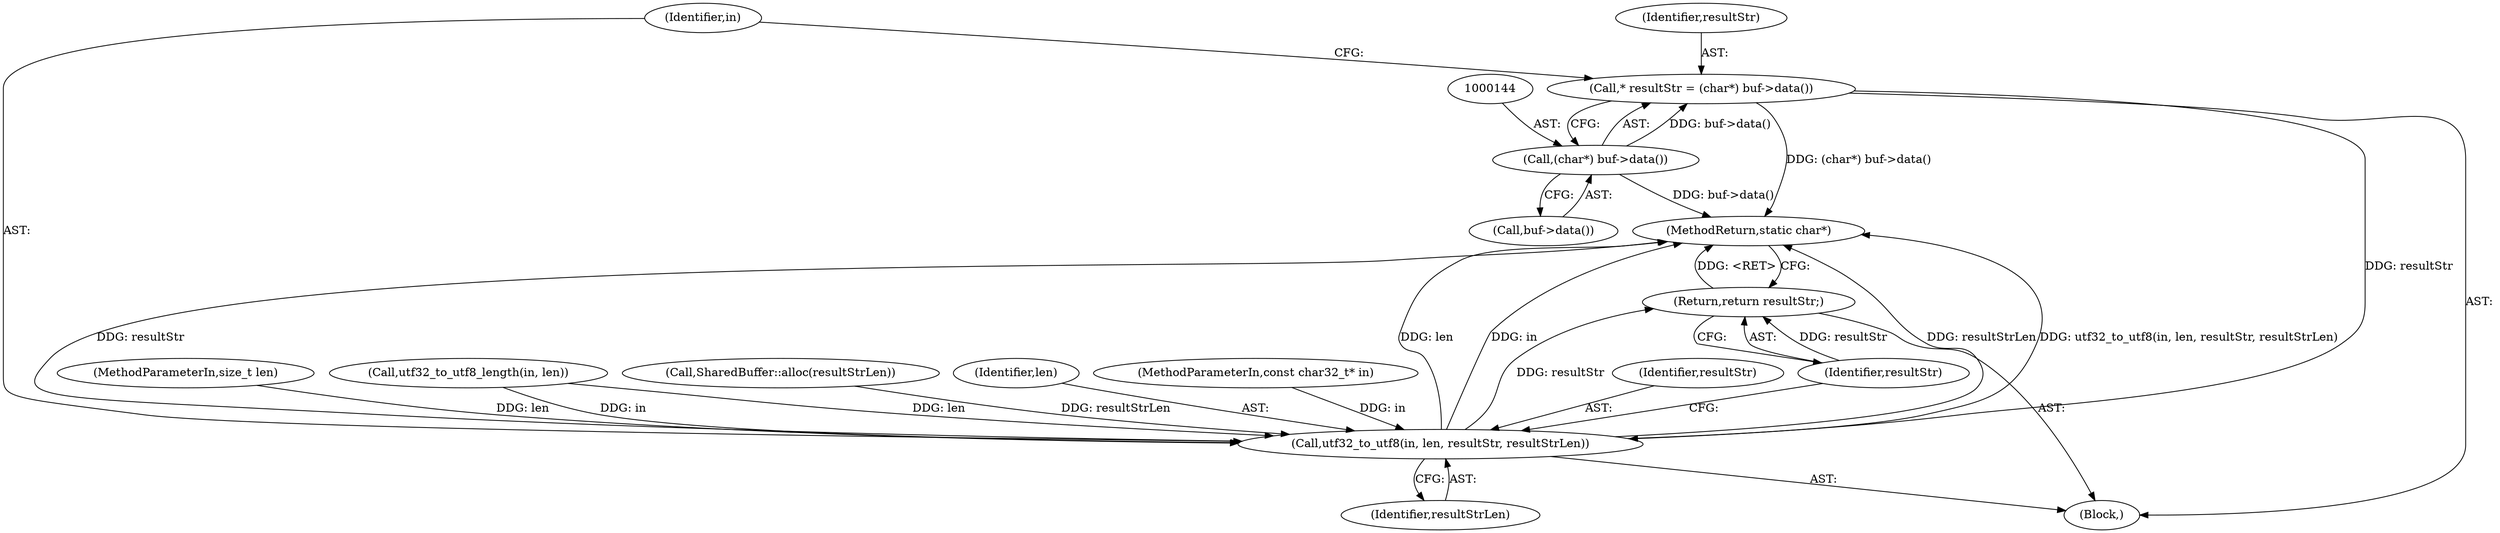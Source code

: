 digraph "0_Android_ecf5fd58a8f50362ce9e8d4245a33d56f29f142b_0@pointer" {
"1000141" [label="(Call,* resultStr = (char*) buf->data())"];
"1000143" [label="(Call,(char*) buf->data())"];
"1000146" [label="(Call,utf32_to_utf8(in, len, resultStr, resultStrLen))"];
"1000151" [label="(Return,return resultStr;)"];
"1000129" [label="(Call,SharedBuffer::alloc(resultStrLen))"];
"1000148" [label="(Identifier,len)"];
"1000101" [label="(MethodParameterIn,const char32_t* in)"];
"1000141" [label="(Call,* resultStr = (char*) buf->data())"];
"1000146" [label="(Call,utf32_to_utf8(in, len, resultStr, resultStrLen))"];
"1000145" [label="(Call,buf->data())"];
"1000150" [label="(Identifier,resultStrLen)"];
"1000142" [label="(Identifier,resultStr)"];
"1000149" [label="(Identifier,resultStr)"];
"1000143" [label="(Call,(char*) buf->data())"];
"1000152" [label="(Identifier,resultStr)"];
"1000151" [label="(Return,return resultStr;)"];
"1000153" [label="(MethodReturn,static char*)"];
"1000147" [label="(Identifier,in)"];
"1000103" [label="(Block,)"];
"1000102" [label="(MethodParameterIn,size_t len)"];
"1000115" [label="(Call,utf32_to_utf8_length(in, len))"];
"1000141" -> "1000103"  [label="AST: "];
"1000141" -> "1000143"  [label="CFG: "];
"1000142" -> "1000141"  [label="AST: "];
"1000143" -> "1000141"  [label="AST: "];
"1000147" -> "1000141"  [label="CFG: "];
"1000141" -> "1000153"  [label="DDG: (char*) buf->data()"];
"1000143" -> "1000141"  [label="DDG: buf->data()"];
"1000141" -> "1000146"  [label="DDG: resultStr"];
"1000143" -> "1000145"  [label="CFG: "];
"1000144" -> "1000143"  [label="AST: "];
"1000145" -> "1000143"  [label="AST: "];
"1000143" -> "1000153"  [label="DDG: buf->data()"];
"1000146" -> "1000103"  [label="AST: "];
"1000146" -> "1000150"  [label="CFG: "];
"1000147" -> "1000146"  [label="AST: "];
"1000148" -> "1000146"  [label="AST: "];
"1000149" -> "1000146"  [label="AST: "];
"1000150" -> "1000146"  [label="AST: "];
"1000152" -> "1000146"  [label="CFG: "];
"1000146" -> "1000153"  [label="DDG: resultStrLen"];
"1000146" -> "1000153"  [label="DDG: utf32_to_utf8(in, len, resultStr, resultStrLen)"];
"1000146" -> "1000153"  [label="DDG: resultStr"];
"1000146" -> "1000153"  [label="DDG: len"];
"1000146" -> "1000153"  [label="DDG: in"];
"1000115" -> "1000146"  [label="DDG: in"];
"1000115" -> "1000146"  [label="DDG: len"];
"1000101" -> "1000146"  [label="DDG: in"];
"1000102" -> "1000146"  [label="DDG: len"];
"1000129" -> "1000146"  [label="DDG: resultStrLen"];
"1000146" -> "1000151"  [label="DDG: resultStr"];
"1000151" -> "1000103"  [label="AST: "];
"1000151" -> "1000152"  [label="CFG: "];
"1000152" -> "1000151"  [label="AST: "];
"1000153" -> "1000151"  [label="CFG: "];
"1000151" -> "1000153"  [label="DDG: <RET>"];
"1000152" -> "1000151"  [label="DDG: resultStr"];
}
